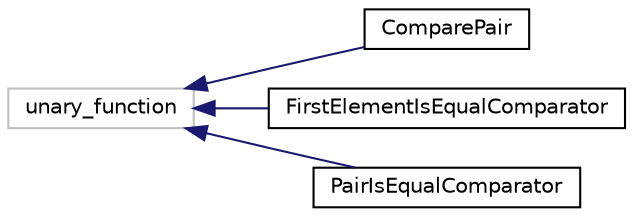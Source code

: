 digraph "Graphical Class Hierarchy"
{
  edge [fontname="Helvetica",fontsize="10",labelfontname="Helvetica",labelfontsize="10"];
  node [fontname="Helvetica",fontsize="10",shape=record];
  rankdir="LR";
  Node31 [label="unary_function",height=0.2,width=0.4,color="grey75", fillcolor="white", style="filled"];
  Node31 -> Node0 [dir="back",color="midnightblue",fontsize="10",style="solid",fontname="Helvetica"];
  Node0 [label="ComparePair",height=0.2,width=0.4,color="black", fillcolor="white", style="filled",URL="$structkaldi_1_1nnet3_1_1ComparePair.html"];
  Node31 -> Node33 [dir="back",color="midnightblue",fontsize="10",style="solid",fontname="Helvetica"];
  Node33 [label="FirstElementIsEqualComparator",height=0.2,width=0.4,color="black", fillcolor="white", style="filled",URL="$structkaldi_1_1nnet3_1_1FirstElementIsEqualComparator.html"];
  Node31 -> Node34 [dir="back",color="midnightblue",fontsize="10",style="solid",fontname="Helvetica"];
  Node34 [label="PairIsEqualComparator",height=0.2,width=0.4,color="black", fillcolor="white", style="filled",URL="$structkaldi_1_1nnet3_1_1PairIsEqualComparator.html"];
}

